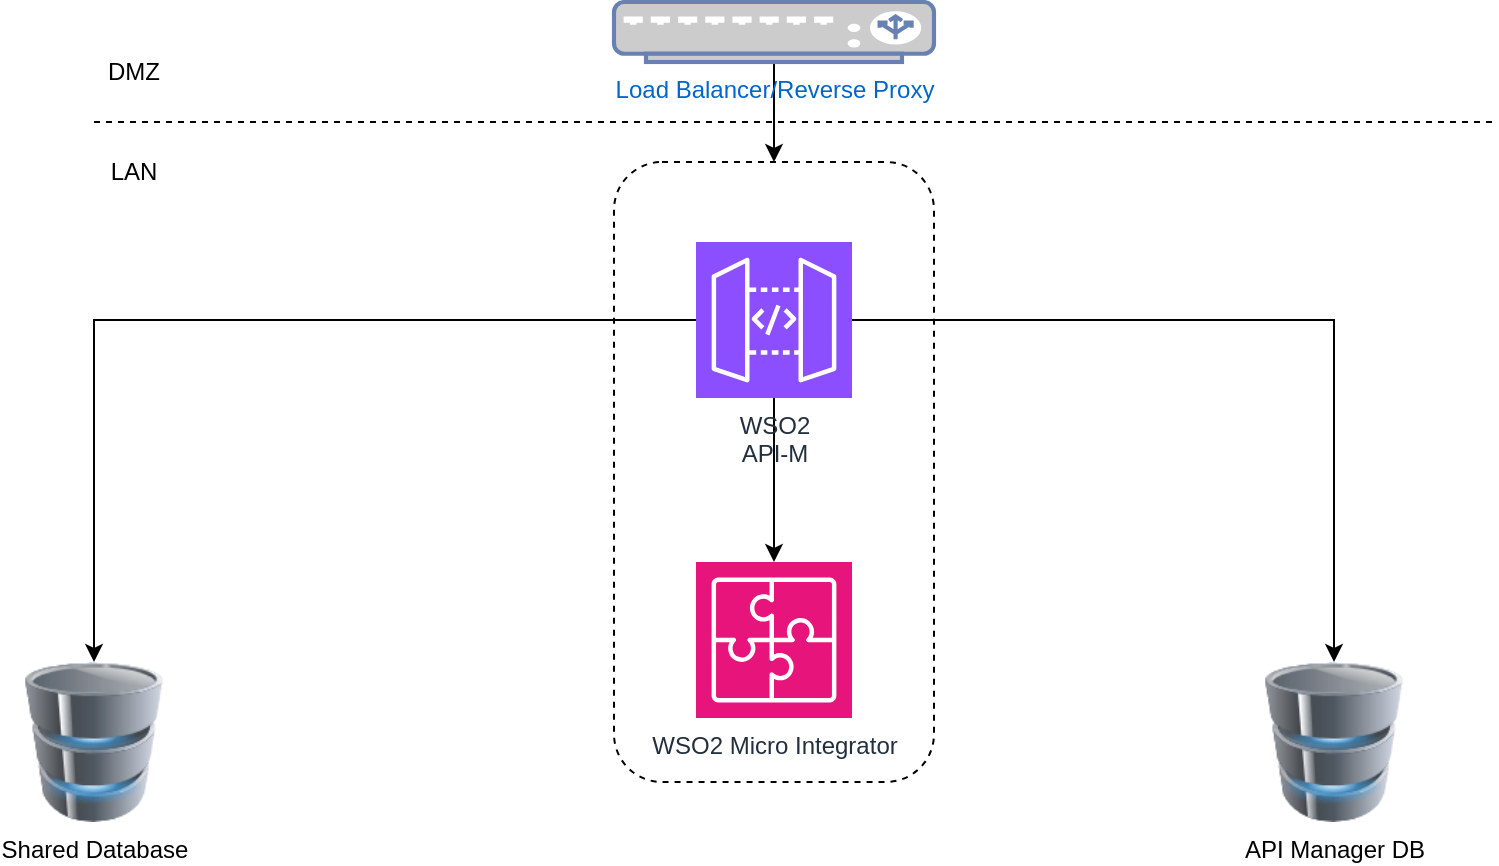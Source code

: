 <mxfile version="22.1.16" type="github">
  <diagram name="Page-1" id="LMMh6tna4-OrlnVkqSnp">
    <mxGraphModel dx="954" dy="606" grid="1" gridSize="10" guides="1" tooltips="1" connect="1" arrows="1" fold="1" page="1" pageScale="1" pageWidth="850" pageHeight="1100" math="0" shadow="0">
      <root>
        <mxCell id="0" />
        <mxCell id="1" parent="0" />
        <mxCell id="EiMt1nT41bQM65YGFgsi-8" style="edgeStyle=orthogonalEdgeStyle;rounded=0;orthogonalLoop=1;jettySize=auto;html=1;entryX=0.5;entryY=0;entryDx=0;entryDy=0;" edge="1" parent="1" source="EiMt1nT41bQM65YGFgsi-1" target="EiMt1nT41bQM65YGFgsi-13">
          <mxGeometry relative="1" as="geometry" />
        </mxCell>
        <mxCell id="EiMt1nT41bQM65YGFgsi-1" value="Load Balancer/Reverse Proxy" style="fontColor=#0066CC;verticalAlign=top;verticalLabelPosition=bottom;labelPosition=center;align=center;html=1;outlineConnect=0;fillColor=#CCCCCC;strokeColor=#6881B3;gradientColor=none;gradientDirection=north;strokeWidth=2;shape=mxgraph.networks.load_balancer;" vertex="1" parent="1">
          <mxGeometry x="360" y="80" width="160" height="30" as="geometry" />
        </mxCell>
        <mxCell id="EiMt1nT41bQM65YGFgsi-9" style="edgeStyle=orthogonalEdgeStyle;rounded=0;orthogonalLoop=1;jettySize=auto;html=1;exitX=0;exitY=0.5;exitDx=0;exitDy=0;exitPerimeter=0;" edge="1" parent="1" source="EiMt1nT41bQM65YGFgsi-2" target="EiMt1nT41bQM65YGFgsi-3">
          <mxGeometry relative="1" as="geometry">
            <mxPoint x="270" y="280" as="sourcePoint" />
          </mxGeometry>
        </mxCell>
        <mxCell id="EiMt1nT41bQM65YGFgsi-10" style="edgeStyle=orthogonalEdgeStyle;rounded=0;orthogonalLoop=1;jettySize=auto;html=1;entryX=0.5;entryY=0;entryDx=0;entryDy=0;exitX=1;exitY=0.5;exitDx=0;exitDy=0;exitPerimeter=0;" edge="1" parent="1" source="EiMt1nT41bQM65YGFgsi-2" target="EiMt1nT41bQM65YGFgsi-4">
          <mxGeometry relative="1" as="geometry">
            <mxPoint x="580" y="270" as="sourcePoint" />
          </mxGeometry>
        </mxCell>
        <mxCell id="EiMt1nT41bQM65YGFgsi-12" style="edgeStyle=orthogonalEdgeStyle;rounded=0;orthogonalLoop=1;jettySize=auto;html=1;exitX=0.5;exitY=1;exitDx=0;exitDy=0;exitPerimeter=0;" edge="1" parent="1" source="EiMt1nT41bQM65YGFgsi-2" target="EiMt1nT41bQM65YGFgsi-11">
          <mxGeometry relative="1" as="geometry" />
        </mxCell>
        <mxCell id="EiMt1nT41bQM65YGFgsi-2" value="WSO2 &lt;br&gt;API-M" style="sketch=0;points=[[0,0,0],[0.25,0,0],[0.5,0,0],[0.75,0,0],[1,0,0],[0,1,0],[0.25,1,0],[0.5,1,0],[0.75,1,0],[1,1,0],[0,0.25,0],[0,0.5,0],[0,0.75,0],[1,0.25,0],[1,0.5,0],[1,0.75,0]];outlineConnect=0;fontColor=#232F3E;fillColor=#8C4FFF;strokeColor=#ffffff;dashed=0;verticalLabelPosition=bottom;verticalAlign=top;align=center;html=1;fontSize=12;fontStyle=0;aspect=fixed;shape=mxgraph.aws4.resourceIcon;resIcon=mxgraph.aws4.api_gateway;" vertex="1" parent="1">
          <mxGeometry x="401" y="200" width="78" height="78" as="geometry" />
        </mxCell>
        <mxCell id="EiMt1nT41bQM65YGFgsi-3" value="Shared Database" style="image;html=1;image=img/lib/clip_art/computers/Database_128x128.png" vertex="1" parent="1">
          <mxGeometry x="60" y="410" width="80" height="80" as="geometry" />
        </mxCell>
        <mxCell id="EiMt1nT41bQM65YGFgsi-4" value="API Manager DB" style="image;html=1;image=img/lib/clip_art/computers/Database_128x128.png" vertex="1" parent="1">
          <mxGeometry x="680" y="410" width="80" height="80" as="geometry" />
        </mxCell>
        <mxCell id="EiMt1nT41bQM65YGFgsi-5" value="" style="endArrow=none;dashed=1;html=1;rounded=0;" edge="1" parent="1">
          <mxGeometry width="50" height="50" relative="1" as="geometry">
            <mxPoint x="100" y="140" as="sourcePoint" />
            <mxPoint x="800" y="140" as="targetPoint" />
          </mxGeometry>
        </mxCell>
        <mxCell id="EiMt1nT41bQM65YGFgsi-6" value="DMZ" style="text;html=1;strokeColor=none;fillColor=none;align=center;verticalAlign=middle;whiteSpace=wrap;rounded=0;" vertex="1" parent="1">
          <mxGeometry x="90" y="100" width="60" height="30" as="geometry" />
        </mxCell>
        <mxCell id="EiMt1nT41bQM65YGFgsi-7" value="LAN" style="text;html=1;strokeColor=none;fillColor=none;align=center;verticalAlign=middle;whiteSpace=wrap;rounded=0;" vertex="1" parent="1">
          <mxGeometry x="90" y="150" width="60" height="30" as="geometry" />
        </mxCell>
        <mxCell id="EiMt1nT41bQM65YGFgsi-11" value="WSO2 Micro Integrator&lt;br&gt;" style="sketch=0;points=[[0,0,0],[0.25,0,0],[0.5,0,0],[0.75,0,0],[1,0,0],[0,1,0],[0.25,1,0],[0.5,1,0],[0.75,1,0],[1,1,0],[0,0.25,0],[0,0.5,0],[0,0.75,0],[1,0.25,0],[1,0.5,0],[1,0.75,0]];outlineConnect=0;fontColor=#232F3E;fillColor=#E7157B;strokeColor=#ffffff;dashed=0;verticalLabelPosition=bottom;verticalAlign=top;align=center;html=1;fontSize=12;fontStyle=0;aspect=fixed;shape=mxgraph.aws4.resourceIcon;resIcon=mxgraph.aws4.application_integration;" vertex="1" parent="1">
          <mxGeometry x="401" y="360" width="78" height="78" as="geometry" />
        </mxCell>
        <mxCell id="EiMt1nT41bQM65YGFgsi-13" value="" style="rounded=1;whiteSpace=wrap;html=1;dashed=1;fillOpacity=0;strokeOpacity=100;" vertex="1" parent="1">
          <mxGeometry x="360" y="160" width="160" height="310" as="geometry" />
        </mxCell>
      </root>
    </mxGraphModel>
  </diagram>
</mxfile>

